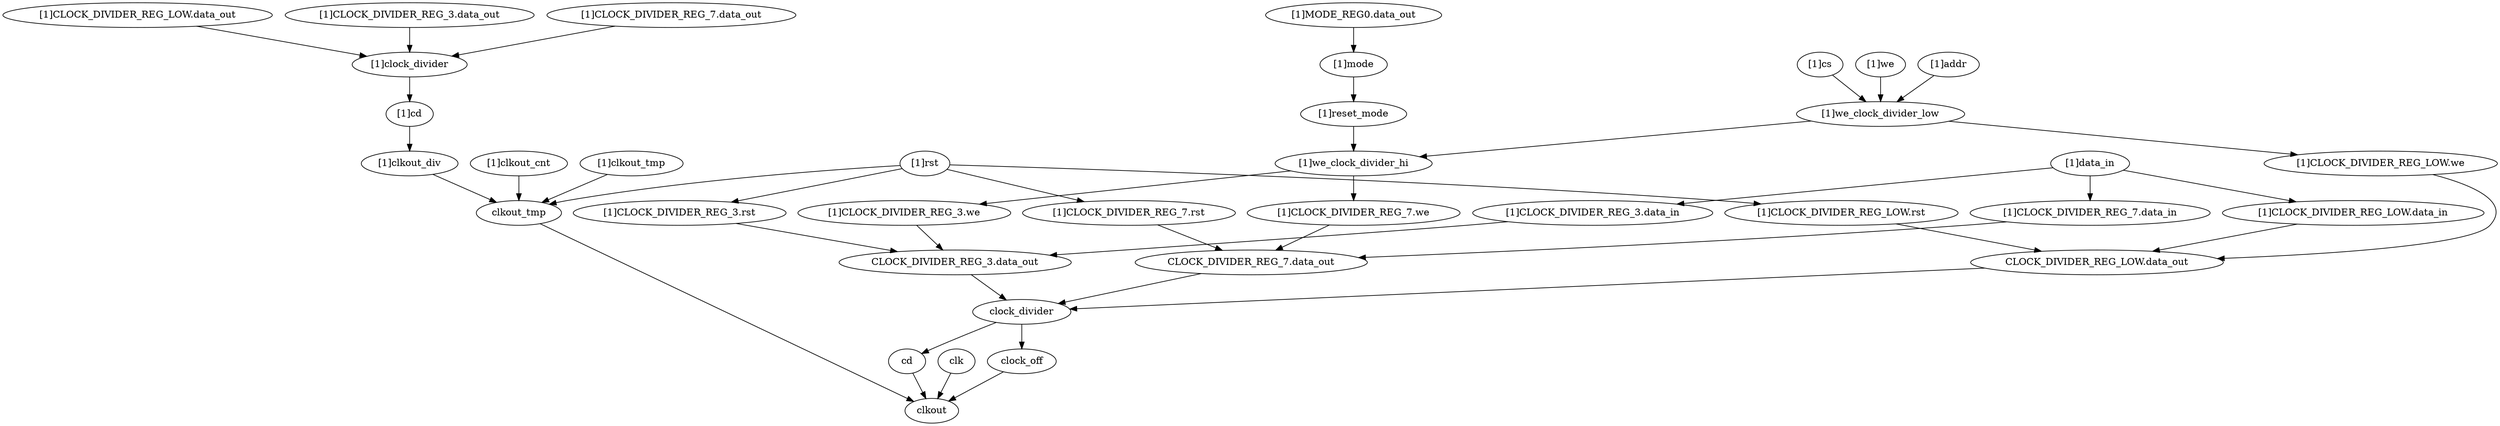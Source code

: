 strict digraph "" {
	"[1]rst"	 [complexity=8,
		importance=0.0487465220798,
		rank=0.00609331525998];
	"[1]CLOCK_DIVIDER_REG_LOW.rst"	 [complexity=8,
		importance=0.0466904064399,
		rank=0.00583630080499];
	"[1]rst" -> "[1]CLOCK_DIVIDER_REG_LOW.rst";
	clkout_tmp	 [complexity=5,
		importance=0.00880173392282,
		rank=0.00176034678456];
	"[1]rst" -> clkout_tmp;
	"[1]CLOCK_DIVIDER_REG_7.rst"	 [complexity=8,
		importance=0.0468040850269,
		rank=0.00585051062836];
	"[1]rst" -> "[1]CLOCK_DIVIDER_REG_7.rst";
	"[1]CLOCK_DIVIDER_REG_3.rst"	 [complexity=8,
		importance=0.0468040850269,
		rank=0.00585051062836];
	"[1]rst" -> "[1]CLOCK_DIVIDER_REG_3.rst";
	"[1]cs"	 [complexity=15,
		importance=0.0314134859468,
		rank=0.00209423239645];
	"[1]we_clock_divider_low"	 [complexity=11,
		importance=0.0294710488938,
		rank=0.00267918626307];
	"[1]cs" -> "[1]we_clock_divider_low";
	cd	 [complexity=5,
		importance=0.00754280863566,
		rank=0.00150856172713];
	clkout	 [complexity=0,
		importance=0.0046303821331,
		rank=0.0];
	cd -> clkout;
	"[1]CLOCK_DIVIDER_REG_3.we"	 [complexity=8,
		importance=0.0249825640703,
		rank=0.00312282050879];
	"CLOCK_DIVIDER_REG_3.data_out"	 [complexity=7,
		importance=0.0224224532926,
		rank=0.00320320761323];
	"[1]CLOCK_DIVIDER_REG_3.we" -> "CLOCK_DIVIDER_REG_3.data_out";
	"[1]CLOCK_DIVIDER_REG_LOW.we"	 [complexity=8,
		importance=0.0248122424367,
		rank=0.00310153030458];
	"CLOCK_DIVIDER_REG_LOW.data_out"	 [complexity=7,
		importance=0.0223656139991,
		rank=0.00319508771416];
	"[1]CLOCK_DIVIDER_REG_LOW.we" -> "CLOCK_DIVIDER_REG_LOW.data_out";
	"[1]clkout_div"	 [complexity=7,
		importance=0.0120389384378,
		rank=0.00171984834825];
	"[1]clkout_div" -> clkout_tmp;
	"[1]cd"	 [complexity=8,
		importance=0.0992239340048,
		rank=0.0124029917506];
	"[1]cd" -> "[1]clkout_div";
	"[1]CLOCK_DIVIDER_REG_LOW.rst" -> "CLOCK_DIVIDER_REG_LOW.data_out";
	"[1]clkout_cnt"	 [complexity=7,
		importance=0.0137142092558,
		rank=0.00195917275083];
	"[1]clkout_cnt" -> clkout_tmp;
	"[1]reset_mode"	 [complexity=11,
		importance=0.0302624751562,
		rank=0.00275113410511];
	"[1]we_clock_divider_hi"	 [complexity=8,
		importance=0.0274538291374,
		rank=0.00343172864218];
	"[1]reset_mode" -> "[1]we_clock_divider_hi";
	"[1]clkout_tmp"	 [complexity=8,
		importance=0.0129730857126,
		rank=0.00162163571407];
	"[1]clkout_tmp" -> clkout_tmp;
	"[1]CLOCK_DIVIDER_REG_LOW.data_out"	 [complexity=10,
		importance=0.114046739368,
		rank=0.0114046739368];
	"[1]clock_divider"	 [complexity=10,
		importance=0.108917011253,
		rank=0.0108917011253];
	"[1]CLOCK_DIVIDER_REG_LOW.data_out" -> "[1]clock_divider";
	"[1]MODE_REG0.data_out"	 [complexity=13,
		importance=0.0419579542882,
		rank=0.00322753494525];
	"[1]mode"	 [complexity=13,
		importance=0.0354558614659,
		rank=0.00272737395891];
	"[1]MODE_REG0.data_out" -> "[1]mode";
	clk	 [complexity=5,
		importance=0.00657281918605,
		rank=0.00131456383721];
	clk -> clkout;
	"[1]clock_divider" -> "[1]cd";
	"[1]mode" -> "[1]reset_mode";
	clkout_tmp -> clkout;
	"[1]data_in"	 [complexity=9,
		importance=0.0263350702713,
		rank=0.00292611891903];
	"[1]CLOCK_DIVIDER_REG_3.data_in"	 [complexity=9,
		importance=0.0243926332183,
		rank=0.00271029257981];
	"[1]data_in" -> "[1]CLOCK_DIVIDER_REG_3.data_in";
	"[1]CLOCK_DIVIDER_REG_7.data_in"	 [complexity=9,
		importance=0.0243926332183,
		rank=0.00271029257981];
	"[1]data_in" -> "[1]CLOCK_DIVIDER_REG_7.data_in";
	"[1]CLOCK_DIVIDER_REG_LOW.data_in"	 [complexity=9,
		importance=0.0243357939248,
		rank=0.00270397710276];
	"[1]data_in" -> "[1]CLOCK_DIVIDER_REG_LOW.data_in";
	"[1]we_clock_divider_hi" -> "[1]CLOCK_DIVIDER_REG_3.we";
	"[1]CLOCK_DIVIDER_REG_7.we"	 [complexity=8,
		importance=0.0249825640703,
		rank=0.00312282050879];
	"[1]we_clock_divider_hi" -> "[1]CLOCK_DIVIDER_REG_7.we";
	"[1]CLOCK_DIVIDER_REG_3.data_in" -> "CLOCK_DIVIDER_REG_3.data_out";
	"CLOCK_DIVIDER_REG_7.data_out"	 [complexity=7,
		importance=0.0224224532926,
		rank=0.00320320761323];
	"[1]CLOCK_DIVIDER_REG_7.rst" -> "CLOCK_DIVIDER_REG_7.data_out";
	"[1]CLOCK_DIVIDER_REG_7.data_in" -> "CLOCK_DIVIDER_REG_7.data_out";
	clock_off	 [complexity=5,
		importance=0.00754280863566,
		rank=0.00150856172713];
	clock_off -> clkout;
	"[1]we_clock_divider_low" -> "[1]CLOCK_DIVIDER_REG_LOW.we";
	"[1]we_clock_divider_low" -> "[1]we_clock_divider_hi";
	clock_divider	 [complexity=7,
		importance=0.0172358858843,
		rank=0.00246226941204];
	clock_divider -> cd;
	clock_divider -> clock_off;
	"CLOCK_DIVIDER_REG_7.data_out" -> clock_divider;
	"[1]CLOCK_DIVIDER_REG_3.data_out"	 [complexity=10,
		importance=0.114103578662,
		rank=0.0114103578662];
	"[1]CLOCK_DIVIDER_REG_3.data_out" -> "[1]clock_divider";
	"CLOCK_DIVIDER_REG_LOW.data_out" -> clock_divider;
	"[1]CLOCK_DIVIDER_REG_3.rst" -> "CLOCK_DIVIDER_REG_3.data_out";
	"CLOCK_DIVIDER_REG_3.data_out" -> clock_divider;
	"[1]CLOCK_DIVIDER_REG_LOW.data_in" -> "CLOCK_DIVIDER_REG_LOW.data_out";
	"[1]we"	 [complexity=15,
		importance=0.0314134859468,
		rank=0.00209423239645];
	"[1]we" -> "[1]we_clock_divider_low";
	"[1]CLOCK_DIVIDER_REG_7.we" -> "CLOCK_DIVIDER_REG_7.data_out";
	"[1]addr"	 [complexity=15,
		importance=0.0314134859468,
		rank=0.00209423239645];
	"[1]addr" -> "[1]we_clock_divider_low";
	"[1]CLOCK_DIVIDER_REG_7.data_out"	 [complexity=10,
		importance=0.114103578662,
		rank=0.0114103578662];
	"[1]CLOCK_DIVIDER_REG_7.data_out" -> "[1]clock_divider";
}
